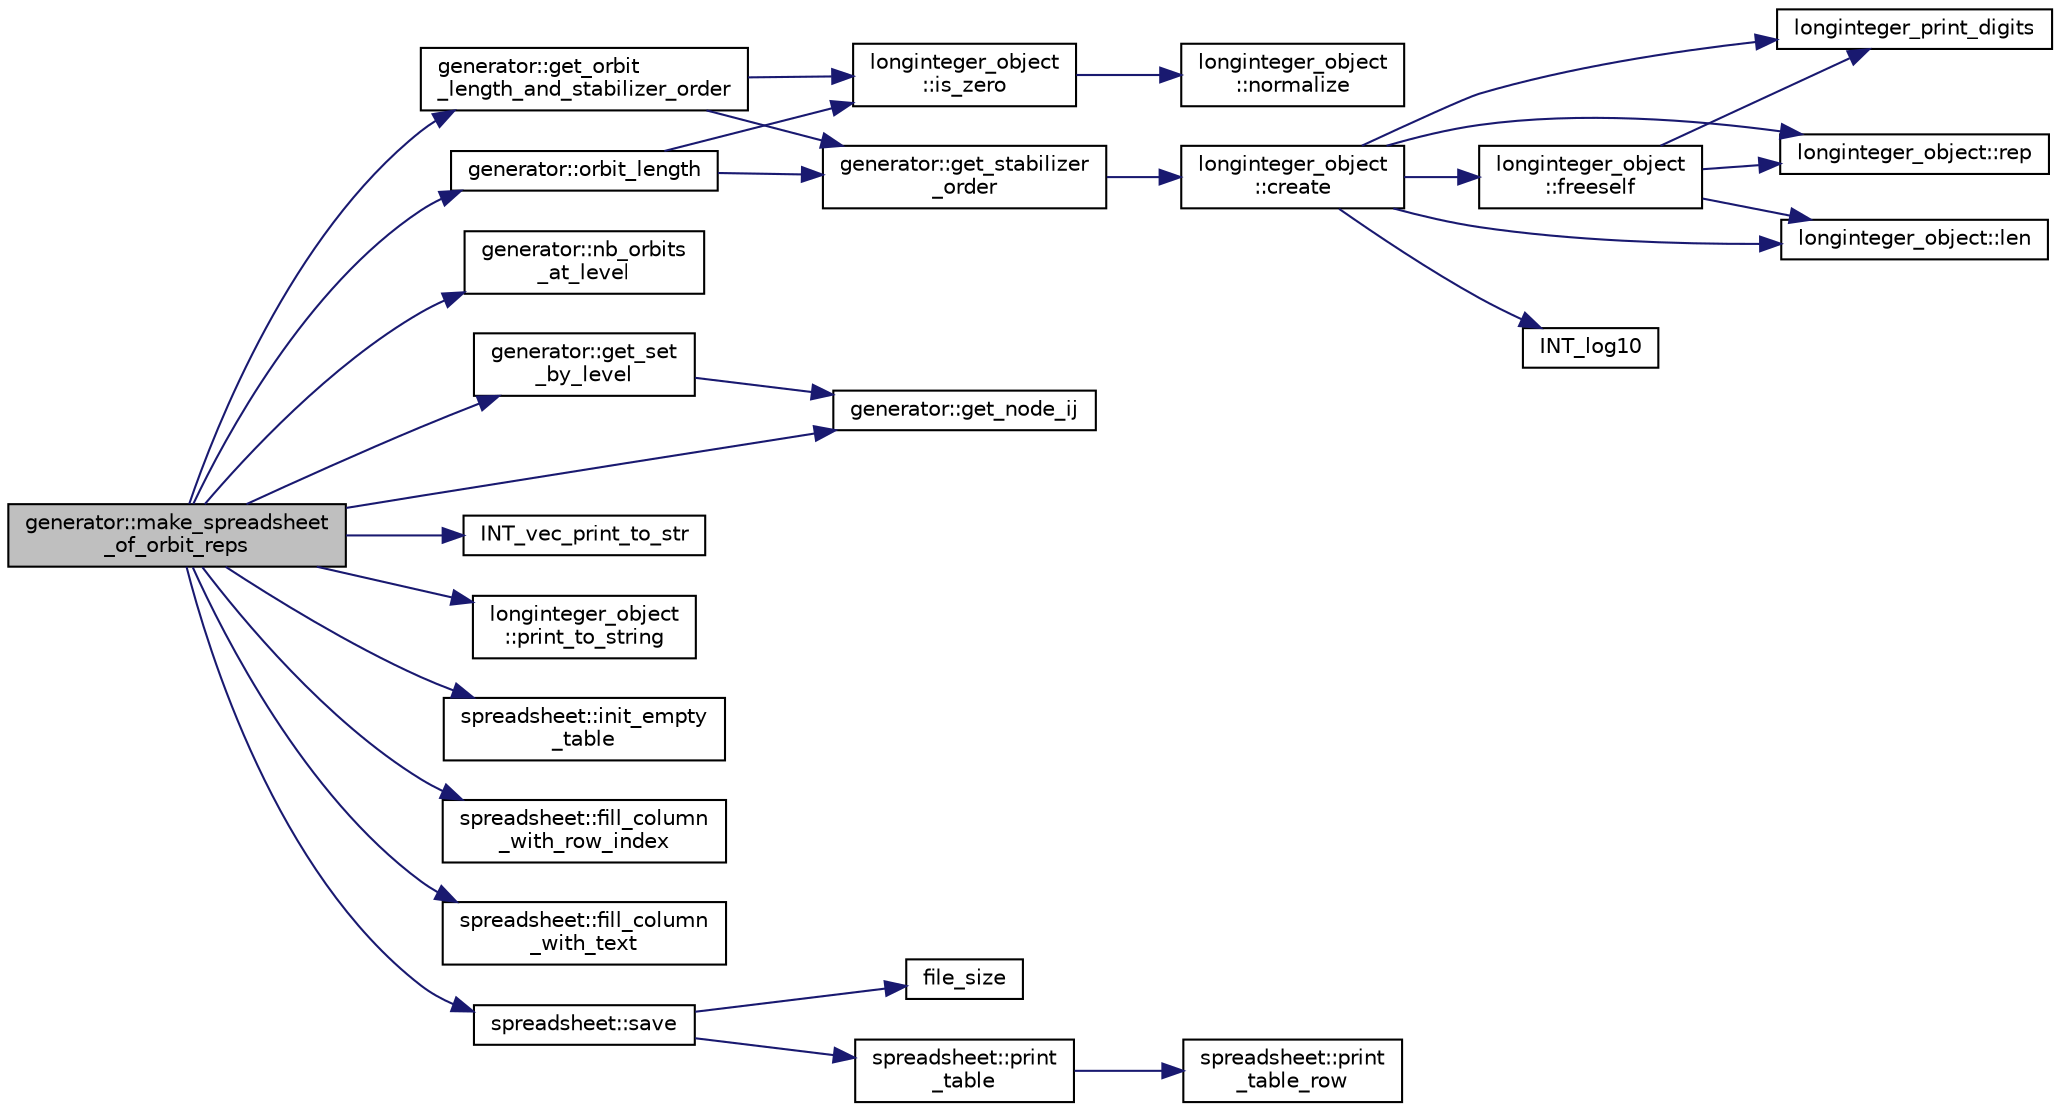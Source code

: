 digraph "generator::make_spreadsheet_of_orbit_reps"
{
  edge [fontname="Helvetica",fontsize="10",labelfontname="Helvetica",labelfontsize="10"];
  node [fontname="Helvetica",fontsize="10",shape=record];
  rankdir="LR";
  Node13942 [label="generator::make_spreadsheet\l_of_orbit_reps",height=0.2,width=0.4,color="black", fillcolor="grey75", style="filled", fontcolor="black"];
  Node13942 -> Node13943 [color="midnightblue",fontsize="10",style="solid",fontname="Helvetica"];
  Node13943 [label="generator::orbit_length",height=0.2,width=0.4,color="black", fillcolor="white", style="filled",URL="$d7/d73/classgenerator.html#a38a102d644c03c18ad901f1a815a7f6c"];
  Node13943 -> Node13944 [color="midnightblue",fontsize="10",style="solid",fontname="Helvetica"];
  Node13944 [label="generator::get_stabilizer\l_order",height=0.2,width=0.4,color="black", fillcolor="white", style="filled",URL="$d7/d73/classgenerator.html#a2a03fc974c76e47e999f3abc99e6b81d"];
  Node13944 -> Node13945 [color="midnightblue",fontsize="10",style="solid",fontname="Helvetica"];
  Node13945 [label="longinteger_object\l::create",height=0.2,width=0.4,color="black", fillcolor="white", style="filled",URL="$dd/d7e/classlonginteger__object.html#a95d2eebc60849c3963a49298b1f498c2"];
  Node13945 -> Node13946 [color="midnightblue",fontsize="10",style="solid",fontname="Helvetica"];
  Node13946 [label="longinteger_object\l::freeself",height=0.2,width=0.4,color="black", fillcolor="white", style="filled",URL="$dd/d7e/classlonginteger__object.html#a06450f8c4795d81da6d680830ef958a1"];
  Node13946 -> Node13947 [color="midnightblue",fontsize="10",style="solid",fontname="Helvetica"];
  Node13947 [label="longinteger_print_digits",height=0.2,width=0.4,color="black", fillcolor="white", style="filled",URL="$de/dc5/algebra__and__number__theory_8h.html#ac2bac7b12f5b6440b8dad275cd7a157d"];
  Node13946 -> Node13948 [color="midnightblue",fontsize="10",style="solid",fontname="Helvetica"];
  Node13948 [label="longinteger_object::rep",height=0.2,width=0.4,color="black", fillcolor="white", style="filled",URL="$dd/d7e/classlonginteger__object.html#a3ecaf12738cc721d281c416503f241e2"];
  Node13946 -> Node13949 [color="midnightblue",fontsize="10",style="solid",fontname="Helvetica"];
  Node13949 [label="longinteger_object::len",height=0.2,width=0.4,color="black", fillcolor="white", style="filled",URL="$dd/d7e/classlonginteger__object.html#a0bfeae35be8a6fd44ed7f76413596ab1"];
  Node13945 -> Node13950 [color="midnightblue",fontsize="10",style="solid",fontname="Helvetica"];
  Node13950 [label="INT_log10",height=0.2,width=0.4,color="black", fillcolor="white", style="filled",URL="$de/dc5/algebra__and__number__theory_8h.html#a98bc0a6c562370a355165d2538dac250"];
  Node13945 -> Node13947 [color="midnightblue",fontsize="10",style="solid",fontname="Helvetica"];
  Node13945 -> Node13948 [color="midnightblue",fontsize="10",style="solid",fontname="Helvetica"];
  Node13945 -> Node13949 [color="midnightblue",fontsize="10",style="solid",fontname="Helvetica"];
  Node13943 -> Node13951 [color="midnightblue",fontsize="10",style="solid",fontname="Helvetica"];
  Node13951 [label="longinteger_object\l::is_zero",height=0.2,width=0.4,color="black", fillcolor="white", style="filled",URL="$dd/d7e/classlonginteger__object.html#a0946732d08e5180a00480f4c40667101"];
  Node13951 -> Node13952 [color="midnightblue",fontsize="10",style="solid",fontname="Helvetica"];
  Node13952 [label="longinteger_object\l::normalize",height=0.2,width=0.4,color="black", fillcolor="white", style="filled",URL="$dd/d7e/classlonginteger__object.html#ae27040d862a5624e98fc9582daa889ee"];
  Node13942 -> Node13953 [color="midnightblue",fontsize="10",style="solid",fontname="Helvetica"];
  Node13953 [label="generator::nb_orbits\l_at_level",height=0.2,width=0.4,color="black", fillcolor="white", style="filled",URL="$d7/d73/classgenerator.html#a020f3d8378448310d044a4a24fadf301"];
  Node13942 -> Node13954 [color="midnightblue",fontsize="10",style="solid",fontname="Helvetica"];
  Node13954 [label="generator::get_set\l_by_level",height=0.2,width=0.4,color="black", fillcolor="white", style="filled",URL="$d7/d73/classgenerator.html#a3012a80d862b42c848b84584389c8594"];
  Node13954 -> Node13955 [color="midnightblue",fontsize="10",style="solid",fontname="Helvetica"];
  Node13955 [label="generator::get_node_ij",height=0.2,width=0.4,color="black", fillcolor="white", style="filled",URL="$d7/d73/classgenerator.html#a8cea5411b42336694738530732ede540"];
  Node13942 -> Node13956 [color="midnightblue",fontsize="10",style="solid",fontname="Helvetica"];
  Node13956 [label="INT_vec_print_to_str",height=0.2,width=0.4,color="black", fillcolor="white", style="filled",URL="$d5/db4/io__and__os_8h.html#abadd2acf410e5c491f6740899538160d"];
  Node13942 -> Node13957 [color="midnightblue",fontsize="10",style="solid",fontname="Helvetica"];
  Node13957 [label="generator::get_orbit\l_length_and_stabilizer_order",height=0.2,width=0.4,color="black", fillcolor="white", style="filled",URL="$d7/d73/classgenerator.html#a3b61656a33d833f30f2ac88406186a36"];
  Node13957 -> Node13944 [color="midnightblue",fontsize="10",style="solid",fontname="Helvetica"];
  Node13957 -> Node13951 [color="midnightblue",fontsize="10",style="solid",fontname="Helvetica"];
  Node13942 -> Node13958 [color="midnightblue",fontsize="10",style="solid",fontname="Helvetica"];
  Node13958 [label="longinteger_object\l::print_to_string",height=0.2,width=0.4,color="black", fillcolor="white", style="filled",URL="$dd/d7e/classlonginteger__object.html#abf29fedc2ef57bb6c8bcc8e1f052efda"];
  Node13942 -> Node13955 [color="midnightblue",fontsize="10",style="solid",fontname="Helvetica"];
  Node13942 -> Node13959 [color="midnightblue",fontsize="10",style="solid",fontname="Helvetica"];
  Node13959 [label="spreadsheet::init_empty\l_table",height=0.2,width=0.4,color="black", fillcolor="white", style="filled",URL="$d8/d11/classspreadsheet.html#ad941232fa1d9ccf29fcebb8e56c15681"];
  Node13942 -> Node13960 [color="midnightblue",fontsize="10",style="solid",fontname="Helvetica"];
  Node13960 [label="spreadsheet::fill_column\l_with_row_index",height=0.2,width=0.4,color="black", fillcolor="white", style="filled",URL="$d8/d11/classspreadsheet.html#a24ffe3a895380385eb9d60c1a4389157"];
  Node13942 -> Node13961 [color="midnightblue",fontsize="10",style="solid",fontname="Helvetica"];
  Node13961 [label="spreadsheet::fill_column\l_with_text",height=0.2,width=0.4,color="black", fillcolor="white", style="filled",URL="$d8/d11/classspreadsheet.html#a7b49e3dfb10f5cdd57bacd4d21a60e3c"];
  Node13942 -> Node13962 [color="midnightblue",fontsize="10",style="solid",fontname="Helvetica"];
  Node13962 [label="spreadsheet::save",height=0.2,width=0.4,color="black", fillcolor="white", style="filled",URL="$d8/d11/classspreadsheet.html#ac8744dac17eef1474584aae9551927f6"];
  Node13962 -> Node13963 [color="midnightblue",fontsize="10",style="solid",fontname="Helvetica"];
  Node13963 [label="spreadsheet::print\l_table",height=0.2,width=0.4,color="black", fillcolor="white", style="filled",URL="$d8/d11/classspreadsheet.html#a0760eae2a96ee698fef84cd8f2655197"];
  Node13963 -> Node13964 [color="midnightblue",fontsize="10",style="solid",fontname="Helvetica"];
  Node13964 [label="spreadsheet::print\l_table_row",height=0.2,width=0.4,color="black", fillcolor="white", style="filled",URL="$d8/d11/classspreadsheet.html#a4ce933b94f321f9eb1c4b212e44c5461"];
  Node13962 -> Node13965 [color="midnightblue",fontsize="10",style="solid",fontname="Helvetica"];
  Node13965 [label="file_size",height=0.2,width=0.4,color="black", fillcolor="white", style="filled",URL="$df/dbf/sajeeb_8_c.html#a5c37cf5785204b6e9adf647dc14d0e50"];
}
